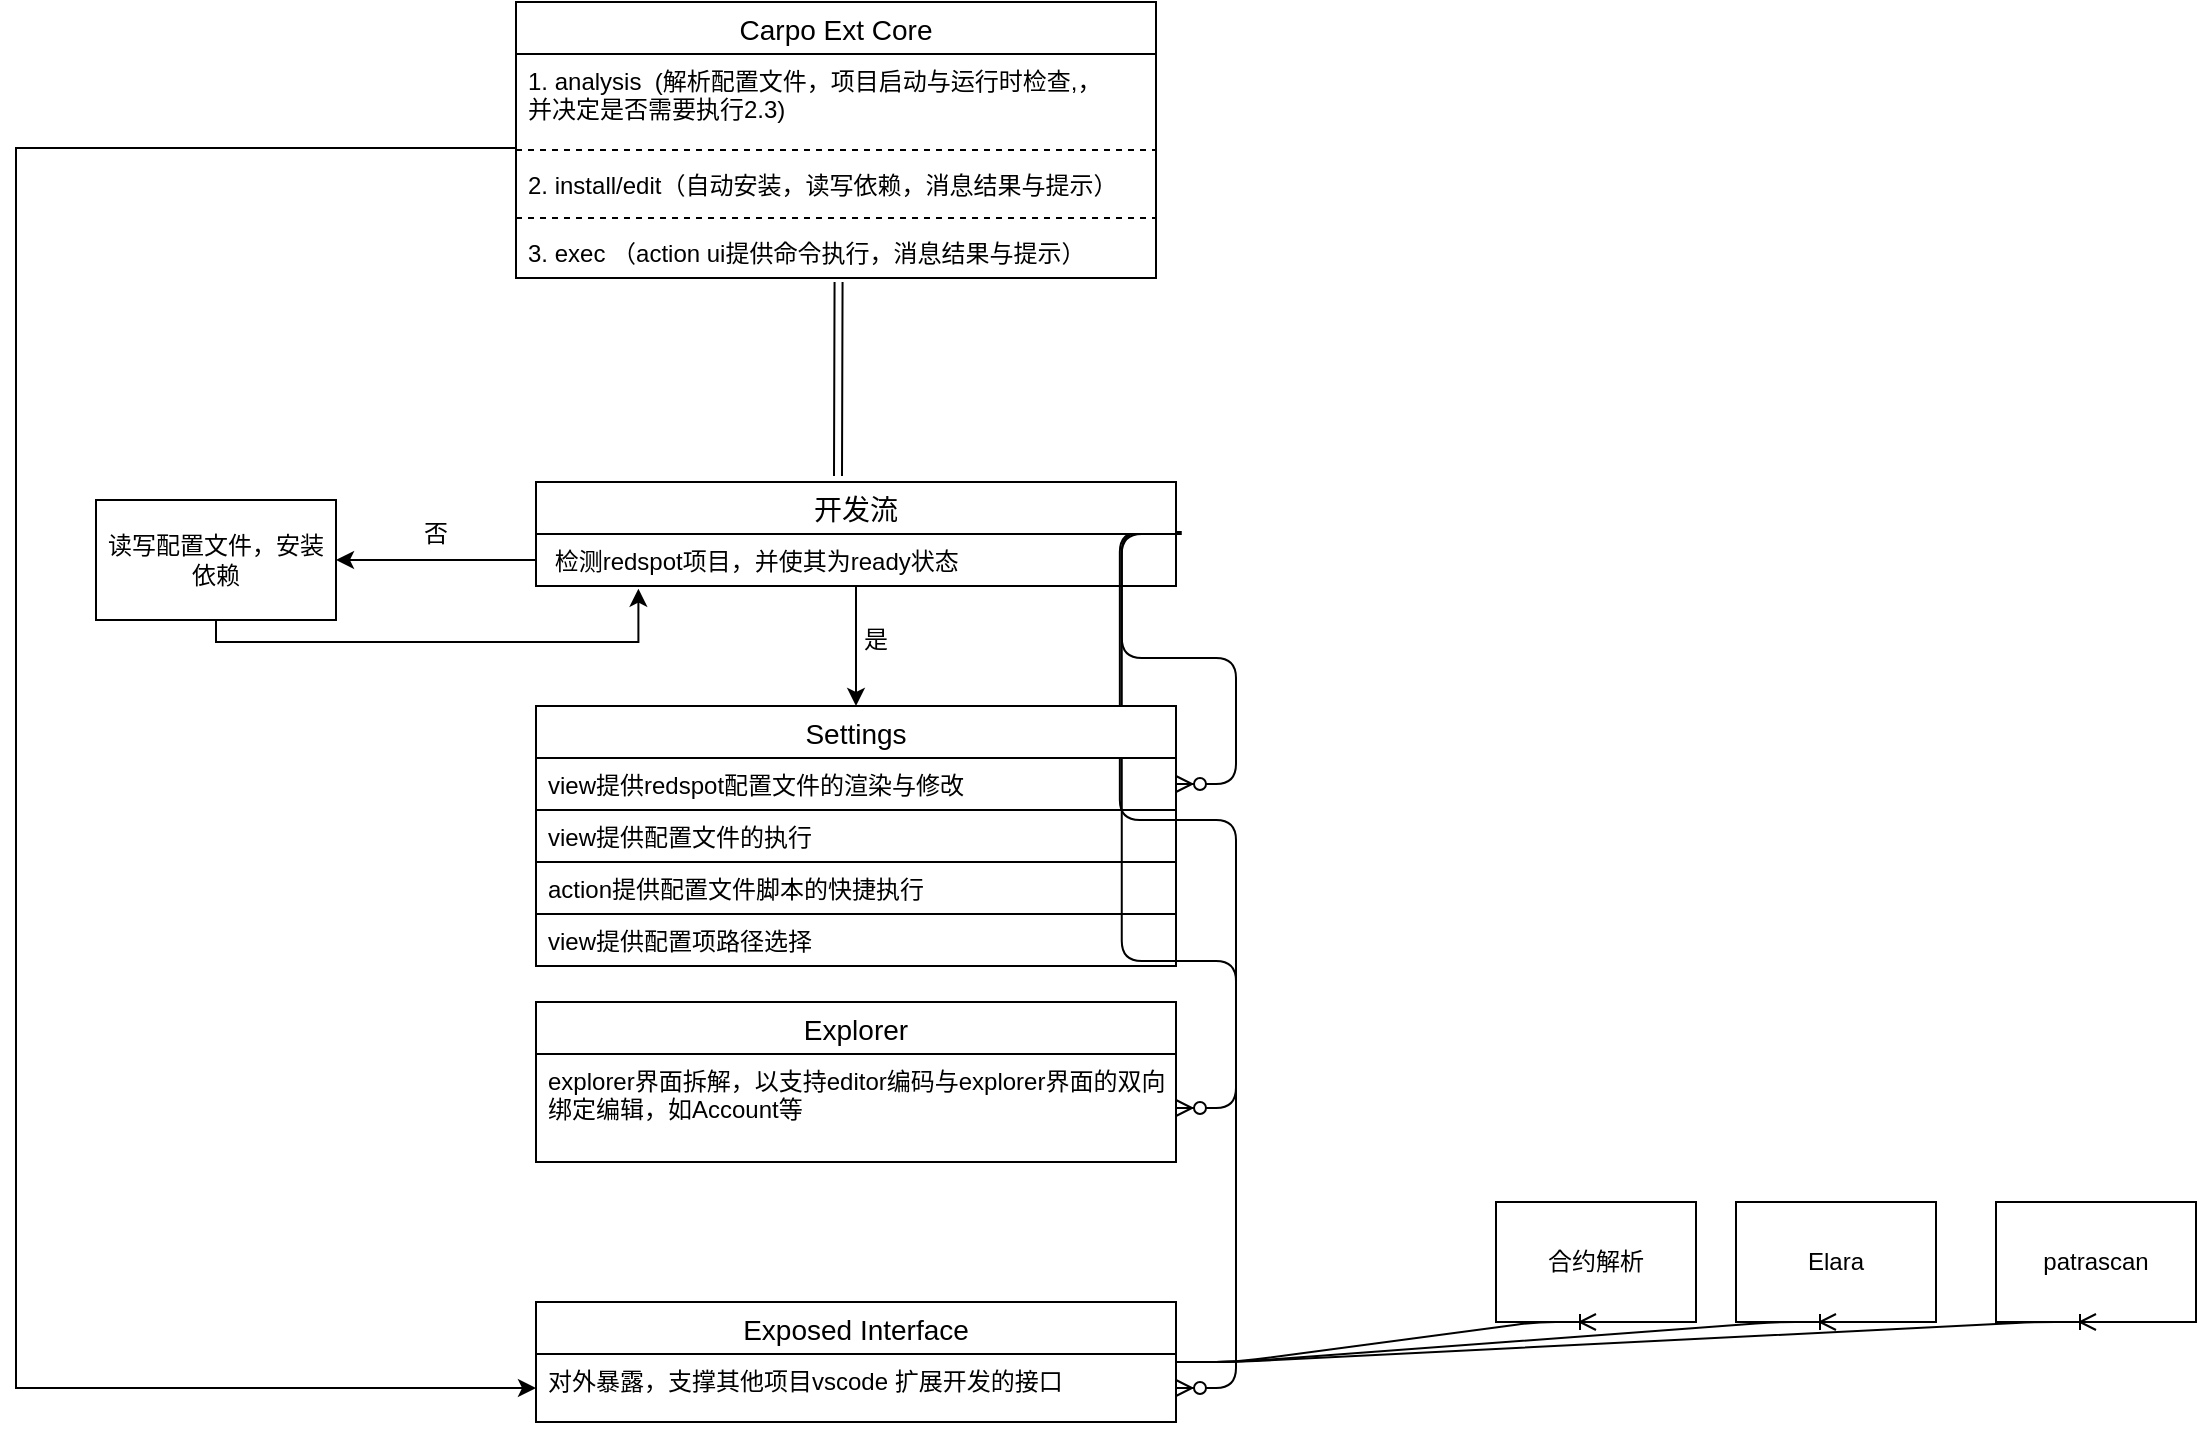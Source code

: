 <mxfile version="12.9.14" type="github">
  <diagram id="R2lEEEUBdFMjLlhIrx00" name="Page-1">
    <mxGraphModel dx="2213" dy="695" grid="1" gridSize="10" guides="1" tooltips="1" connect="1" arrows="1" fold="1" page="1" pageScale="1" pageWidth="1100" pageHeight="850" math="0" shadow="0" extFonts="Permanent Marker^https://fonts.googleapis.com/css?family=Permanent+Marker">
      <root>
        <mxCell id="0" />
        <mxCell id="1" parent="0" />
        <mxCell id="COfyx7jqv4ravwQTbV8G-30" value="" style="shape=link;html=1;rounded=0;entryX=0.504;entryY=1.077;entryDx=0;entryDy=0;entryPerimeter=0;" parent="1" target="COfyx7jqv4ravwQTbV8G-8" edge="1">
          <mxGeometry relative="1" as="geometry">
            <mxPoint x="321" y="297" as="sourcePoint" />
            <mxPoint x="280" y="270" as="targetPoint" />
          </mxGeometry>
        </mxCell>
        <mxCell id="COfyx7jqv4ravwQTbV8G-5" value="Carpo Ext Core" style="swimlane;fontStyle=0;childLayout=stackLayout;horizontal=1;startSize=26;horizontalStack=0;resizeParent=1;resizeParentMax=0;resizeLast=0;collapsible=1;marginBottom=0;align=center;fontSize=14;" parent="1" vertex="1">
          <mxGeometry x="160" y="60" width="320" height="138" as="geometry">
            <mxRectangle x="160" y="60" width="130" height="26" as="alternateBounds" />
          </mxGeometry>
        </mxCell>
        <mxCell id="COfyx7jqv4ravwQTbV8G-6" value="1. analysis  (解析配置文件，项目启动与运行时检查,，&#xa;并决定是否需要执行2.3)" style="text;strokeColor=none;fillColor=none;spacingLeft=4;spacingRight=4;overflow=hidden;rotatable=0;points=[[0,0.5],[1,0.5]];portConstraint=eastwest;fontSize=12;" parent="COfyx7jqv4ravwQTbV8G-5" vertex="1">
          <mxGeometry y="26" width="320" height="44" as="geometry" />
        </mxCell>
        <mxCell id="COfyx7jqv4ravwQTbV8G-11" value="" style="line;strokeWidth=1;fillColor=none;align=left;verticalAlign=middle;spacingTop=-1;spacingLeft=3;spacingRight=3;rotatable=0;labelPosition=right;points=[];portConstraint=eastwest;fontSize=12;dashed=1;" parent="COfyx7jqv4ravwQTbV8G-5" vertex="1">
          <mxGeometry y="70" width="320" height="8" as="geometry" />
        </mxCell>
        <mxCell id="COfyx7jqv4ravwQTbV8G-7" value="2. install/edit（自动安装，读写依赖，消息结果与提示）" style="text;strokeColor=none;fillColor=none;spacingLeft=4;spacingRight=4;overflow=hidden;rotatable=0;points=[[0,0.5],[1,0.5]];portConstraint=eastwest;fontSize=12;" parent="COfyx7jqv4ravwQTbV8G-5" vertex="1">
          <mxGeometry y="78" width="320" height="26" as="geometry" />
        </mxCell>
        <mxCell id="COfyx7jqv4ravwQTbV8G-10" value="" style="line;strokeWidth=1;fillColor=none;align=left;verticalAlign=middle;spacingTop=-1;spacingLeft=3;spacingRight=3;rotatable=0;labelPosition=right;points=[];portConstraint=eastwest;fontSize=12;dashed=1;" parent="COfyx7jqv4ravwQTbV8G-5" vertex="1">
          <mxGeometry y="104" width="320" height="8" as="geometry" />
        </mxCell>
        <mxCell id="COfyx7jqv4ravwQTbV8G-8" value="3. exec （action ui提供命令执行，消息结果与提示）" style="text;strokeColor=none;fillColor=none;spacingLeft=4;spacingRight=4;overflow=hidden;rotatable=0;points=[[0,0.5],[1,0.5]];portConstraint=eastwest;fontSize=12;" parent="COfyx7jqv4ravwQTbV8G-5" vertex="1">
          <mxGeometry y="112" width="320" height="26" as="geometry" />
        </mxCell>
        <mxCell id="COfyx7jqv4ravwQTbV8G-34" style="edgeStyle=orthogonalEdgeStyle;rounded=0;orthogonalLoop=1;jettySize=auto;html=1;entryX=1;entryY=0.5;entryDx=0;entryDy=0;" parent="1" source="COfyx7jqv4ravwQTbV8G-24" target="COfyx7jqv4ravwQTbV8G-36" edge="1">
          <mxGeometry relative="1" as="geometry">
            <mxPoint x="110" y="347" as="targetPoint" />
          </mxGeometry>
        </mxCell>
        <mxCell id="COfyx7jqv4ravwQTbV8G-35" value="否" style="text;html=1;strokeColor=none;fillColor=none;align=center;verticalAlign=middle;whiteSpace=wrap;rounded=0;" parent="1" vertex="1">
          <mxGeometry x="100" y="316" width="40" height="20" as="geometry" />
        </mxCell>
        <mxCell id="COfyx7jqv4ravwQTbV8G-38" style="edgeStyle=orthogonalEdgeStyle;rounded=0;orthogonalLoop=1;jettySize=auto;html=1;entryX=0.16;entryY=1.051;entryDx=0;entryDy=0;entryPerimeter=0;" parent="1" source="COfyx7jqv4ravwQTbV8G-36" edge="1" target="COfyx7jqv4ravwQTbV8G-24">
          <mxGeometry relative="1" as="geometry">
            <mxPoint x="160" y="380" as="targetPoint" />
            <Array as="points">
              <mxPoint x="10" y="380" />
              <mxPoint x="221" y="380" />
            </Array>
          </mxGeometry>
        </mxCell>
        <mxCell id="COfyx7jqv4ravwQTbV8G-36" value="读写配置文件，安装依赖" style="rounded=0;whiteSpace=wrap;html=1;gradientColor=#ffffff;" parent="1" vertex="1">
          <mxGeometry x="-50" y="309" width="120" height="60" as="geometry" />
        </mxCell>
        <mxCell id="cotPTMKwksQwkWC-sh3F-11" value="" style="edgeStyle=entityRelationEdgeStyle;fontSize=12;html=1;endArrow=ERzeroToMany;endFill=1;exitX=1.009;exitY=-0.038;exitDx=0;exitDy=0;exitPerimeter=0;" parent="1" source="COfyx7jqv4ravwQTbV8G-24" target="cotPTMKwksQwkWC-sh3F-3" edge="1">
          <mxGeometry width="100" height="100" relative="1" as="geometry">
            <mxPoint x="310" y="352" as="sourcePoint" />
            <mxPoint x="410" y="252" as="targetPoint" />
          </mxGeometry>
        </mxCell>
        <mxCell id="cotPTMKwksQwkWC-sh3F-13" value="" style="edgeStyle=entityRelationEdgeStyle;fontSize=12;html=1;endArrow=ERzeroToMany;endFill=1;exitX=1.006;exitY=-0.038;exitDx=0;exitDy=0;exitPerimeter=0;" parent="1" source="COfyx7jqv4ravwQTbV8G-24" target="cotPTMKwksQwkWC-sh3F-8" edge="1">
          <mxGeometry width="100" height="100" relative="1" as="geometry">
            <mxPoint x="500" y="352" as="sourcePoint" />
            <mxPoint x="530" y="612" as="targetPoint" />
          </mxGeometry>
        </mxCell>
        <mxCell id="COfyx7jqv4ravwQTbV8G-21" value="开发流" style="swimlane;fontStyle=0;childLayout=stackLayout;horizontal=1;startSize=26;horizontalStack=0;resizeParent=1;resizeParentMax=0;resizeLast=0;collapsible=1;marginBottom=0;align=center;fontSize=14;" parent="1" vertex="1">
          <mxGeometry x="170" y="300" width="320" height="52" as="geometry">
            <mxRectangle x="170" y="300" width="80" height="26" as="alternateBounds" />
          </mxGeometry>
        </mxCell>
        <mxCell id="COfyx7jqv4ravwQTbV8G-24" value=" 检测redspot项目，并使其为ready状态" style="text;strokeColor=none;fillColor=none;spacingLeft=4;spacingRight=4;overflow=hidden;rotatable=0;points=[[0,0.5],[1,0.5]];portConstraint=eastwest;fontSize=12;" parent="COfyx7jqv4ravwQTbV8G-21" vertex="1">
          <mxGeometry y="26" width="320" height="26" as="geometry" />
        </mxCell>
        <mxCell id="cotPTMKwksQwkWC-sh3F-19" value="" style="edgeStyle=entityRelationEdgeStyle;fontSize=12;html=1;endArrow=ERzeroToMany;endFill=1;exitX=1.009;exitY=0;exitDx=0;exitDy=0;exitPerimeter=0;" parent="1" source="COfyx7jqv4ravwQTbV8G-24" target="cotPTMKwksQwkWC-sh3F-18" edge="1">
          <mxGeometry width="100" height="100" relative="1" as="geometry">
            <mxPoint x="491.92" y="335.012" as="sourcePoint" />
            <mxPoint x="580" y="740" as="targetPoint" />
          </mxGeometry>
        </mxCell>
        <mxCell id="JMYnYDo8RzbJJTalbHdE-2" value="patrascan" style="whiteSpace=wrap;html=1;align=center;verticalAlign=middle;treeFolding=1;treeMoving=1;newEdgeStyle={&quot;edgeStyle&quot;:&quot;elbowEdgeStyle&quot;,&quot;startArrow&quot;:&quot;none&quot;,&quot;endArrow&quot;:&quot;none&quot;};" vertex="1" parent="1">
          <mxGeometry x="900" y="660" width="100" height="60" as="geometry" />
        </mxCell>
        <mxCell id="JMYnYDo8RzbJJTalbHdE-4" value="合约解析" style="whiteSpace=wrap;html=1;align=center;verticalAlign=middle;treeFolding=1;treeMoving=1;newEdgeStyle={&quot;edgeStyle&quot;:&quot;elbowEdgeStyle&quot;,&quot;startArrow&quot;:&quot;none&quot;,&quot;endArrow&quot;:&quot;none&quot;};" vertex="1" collapsed="1" parent="1">
          <mxGeometry x="650" y="660" width="100" height="60" as="geometry" />
        </mxCell>
        <mxCell id="JMYnYDo8RzbJJTalbHdE-6" value="Elara" style="whiteSpace=wrap;html=1;align=center;verticalAlign=middle;treeFolding=1;treeMoving=1;newEdgeStyle={&quot;edgeStyle&quot;:&quot;elbowEdgeStyle&quot;,&quot;startArrow&quot;:&quot;none&quot;,&quot;endArrow&quot;:&quot;none&quot;};" vertex="1" parent="1">
          <mxGeometry x="770" y="660" width="100" height="60" as="geometry" />
        </mxCell>
        <mxCell id="JMYnYDo8RzbJJTalbHdE-8" value="" style="endArrow=classic;html=1;entryX=0.5;entryY=0;entryDx=0;entryDy=0;exitX=0.5;exitY=1;exitDx=0;exitDy=0;" edge="1" parent="1" source="COfyx7jqv4ravwQTbV8G-21" target="cotPTMKwksQwkWC-sh3F-2">
          <mxGeometry width="50" height="50" relative="1" as="geometry">
            <mxPoint x="490" y="430" as="sourcePoint" />
            <mxPoint x="540" y="380" as="targetPoint" />
          </mxGeometry>
        </mxCell>
        <mxCell id="JMYnYDo8RzbJJTalbHdE-9" value="是" style="text;html=1;strokeColor=none;fillColor=none;align=center;verticalAlign=middle;whiteSpace=wrap;rounded=0;" vertex="1" parent="1">
          <mxGeometry x="320" y="369" width="40" height="20" as="geometry" />
        </mxCell>
        <mxCell id="JMYnYDo8RzbJJTalbHdE-10" style="edgeStyle=orthogonalEdgeStyle;rounded=0;orthogonalLoop=1;jettySize=auto;html=1;entryX=0;entryY=0.5;entryDx=0;entryDy=0;" edge="1" parent="1" source="COfyx7jqv4ravwQTbV8G-5" target="cotPTMKwksQwkWC-sh3F-18">
          <mxGeometry relative="1" as="geometry">
            <Array as="points">
              <mxPoint x="-90" y="133" />
              <mxPoint x="-90" y="753" />
            </Array>
          </mxGeometry>
        </mxCell>
        <mxCell id="cotPTMKwksQwkWC-sh3F-2" value="Settings" style="swimlane;fontStyle=0;childLayout=stackLayout;horizontal=1;startSize=26;horizontalStack=0;resizeParent=1;resizeParentMax=0;resizeLast=0;collapsible=1;marginBottom=0;align=center;fontSize=14;" parent="1" vertex="1">
          <mxGeometry x="170" y="412" width="320" height="130" as="geometry">
            <mxRectangle x="170" y="412" width="80" height="26" as="alternateBounds" />
          </mxGeometry>
        </mxCell>
        <mxCell id="cotPTMKwksQwkWC-sh3F-3" value="view提供redspot配置文件的渲染与修改" style="text;strokeColor=none;fillColor=none;spacingLeft=4;spacingRight=4;overflow=hidden;rotatable=0;points=[[0,0.5],[1,0.5]];portConstraint=eastwest;fontSize=12;" parent="cotPTMKwksQwkWC-sh3F-2" vertex="1">
          <mxGeometry y="26" width="320" height="26" as="geometry" />
        </mxCell>
        <mxCell id="cotPTMKwksQwkWC-sh3F-4" value="view提供配置文件的执行" style="text;strokeColor=#000000;fillColor=none;spacingLeft=4;spacingRight=4;overflow=hidden;rotatable=0;points=[[0,0.5],[1,0.5]];portConstraint=eastwest;fontSize=12;" parent="cotPTMKwksQwkWC-sh3F-2" vertex="1">
          <mxGeometry y="52" width="320" height="26" as="geometry" />
        </mxCell>
        <mxCell id="cotPTMKwksQwkWC-sh3F-5" value="action提供配置文件脚本的快捷执行" style="text;strokeColor=#000000;fillColor=none;spacingLeft=4;spacingRight=4;overflow=hidden;rotatable=0;points=[[0,0.5],[1,0.5]];portConstraint=eastwest;fontSize=12;" parent="cotPTMKwksQwkWC-sh3F-2" vertex="1">
          <mxGeometry y="78" width="320" height="26" as="geometry" />
        </mxCell>
        <mxCell id="JMYnYDo8RzbJJTalbHdE-1" value="view提供配置项路径选择" style="text;strokeColor=#000000;fillColor=none;spacingLeft=4;spacingRight=4;overflow=hidden;rotatable=0;points=[[0,0.5],[1,0.5]];portConstraint=eastwest;fontSize=12;" vertex="1" parent="cotPTMKwksQwkWC-sh3F-2">
          <mxGeometry y="104" width="320" height="26" as="geometry" />
        </mxCell>
        <mxCell id="cotPTMKwksQwkWC-sh3F-7" value="Explorer" style="swimlane;fontStyle=0;childLayout=stackLayout;horizontal=1;startSize=26;horizontalStack=0;resizeParent=1;resizeParentMax=0;resizeLast=0;collapsible=1;marginBottom=0;align=center;fontSize=14;" parent="1" vertex="1">
          <mxGeometry x="170" y="560" width="320" height="80" as="geometry">
            <mxRectangle x="170" y="560" width="80" height="26" as="alternateBounds" />
          </mxGeometry>
        </mxCell>
        <mxCell id="cotPTMKwksQwkWC-sh3F-8" value="explorer界面拆解，以支持editor编码与explorer界面的双向&#xa;绑定编辑，如Account等" style="text;strokeColor=none;fillColor=none;spacingLeft=4;spacingRight=4;overflow=hidden;rotatable=0;points=[[0,0.5],[1,0.5]];portConstraint=eastwest;fontSize=12;" parent="cotPTMKwksQwkWC-sh3F-7" vertex="1">
          <mxGeometry y="26" width="320" height="54" as="geometry" />
        </mxCell>
        <mxCell id="cotPTMKwksQwkWC-sh3F-17" value="Exposed Interface" style="swimlane;fontStyle=0;childLayout=stackLayout;horizontal=1;startSize=26;horizontalStack=0;resizeParent=1;resizeParentMax=0;resizeLast=0;collapsible=1;marginBottom=0;align=center;fontSize=14;" parent="1" vertex="1">
          <mxGeometry x="170" y="710" width="320" height="60" as="geometry">
            <mxRectangle x="170" y="710" width="150" height="26" as="alternateBounds" />
          </mxGeometry>
        </mxCell>
        <mxCell id="cotPTMKwksQwkWC-sh3F-18" value="对外暴露，支撑其他项目vscode 扩展开发的接口" style="text;strokeColor=none;fillColor=none;spacingLeft=4;spacingRight=4;overflow=hidden;rotatable=0;points=[[0,0.5],[1,0.5]];portConstraint=eastwest;fontSize=12;" parent="cotPTMKwksQwkWC-sh3F-17" vertex="1">
          <mxGeometry y="26" width="320" height="34" as="geometry" />
        </mxCell>
        <mxCell id="JMYnYDo8RzbJJTalbHdE-13" value="" style="edgeStyle=entityRelationEdgeStyle;fontSize=12;html=1;endArrow=ERoneToMany;entryX=0.5;entryY=1;entryDx=0;entryDy=0;exitX=1;exitY=0.5;exitDx=0;exitDy=0;" edge="1" parent="1" source="cotPTMKwksQwkWC-sh3F-17" target="JMYnYDo8RzbJJTalbHdE-4">
          <mxGeometry width="100" height="100" relative="1" as="geometry">
            <mxPoint x="490" y="740" as="sourcePoint" />
            <mxPoint x="550" y="500" as="targetPoint" />
          </mxGeometry>
        </mxCell>
        <mxCell id="JMYnYDo8RzbJJTalbHdE-14" value="" style="edgeStyle=entityRelationEdgeStyle;fontSize=12;html=1;endArrow=ERoneToMany;entryX=0.5;entryY=1;entryDx=0;entryDy=0;" edge="1" parent="1" source="cotPTMKwksQwkWC-sh3F-17" target="JMYnYDo8RzbJJTalbHdE-2">
          <mxGeometry width="100" height="100" relative="1" as="geometry">
            <mxPoint x="500" y="750" as="sourcePoint" />
            <mxPoint x="680" y="690" as="targetPoint" />
          </mxGeometry>
        </mxCell>
        <mxCell id="JMYnYDo8RzbJJTalbHdE-15" value="" style="edgeStyle=entityRelationEdgeStyle;fontSize=12;html=1;endArrow=ERoneToMany;entryX=0.5;entryY=1;entryDx=0;entryDy=0;" edge="1" parent="1" source="cotPTMKwksQwkWC-sh3F-17" target="JMYnYDo8RzbJJTalbHdE-6">
          <mxGeometry width="100" height="100" relative="1" as="geometry">
            <mxPoint x="314.8" y="793.332" as="sourcePoint" />
            <mxPoint x="690" y="700" as="targetPoint" />
          </mxGeometry>
        </mxCell>
      </root>
    </mxGraphModel>
  </diagram>
</mxfile>
